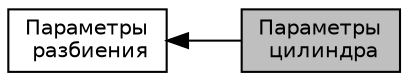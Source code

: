 digraph "Параметры цилиндра"
{
  edge [fontname="Helvetica",fontsize="10",labelfontname="Helvetica",labelfontsize="10"];
  node [fontname="Helvetica",fontsize="10",shape=record];
  rankdir=LR;
  Node0 [label="Параметры\l цилиндра",height=0.2,width=0.4,color="black", fillcolor="grey75", style="filled", fontcolor="black"];
  Node1 [label="Параметры\l разбиения",height=0.2,width=0.4,color="black", fillcolor="white", style="filled",URL="$group__fragmentation_parameters.html",tooltip="Структура, хранящая данные, необходимые для разбиения "];
  Node1->Node0 [shape=plaintext, dir="back", style="solid"];
}
